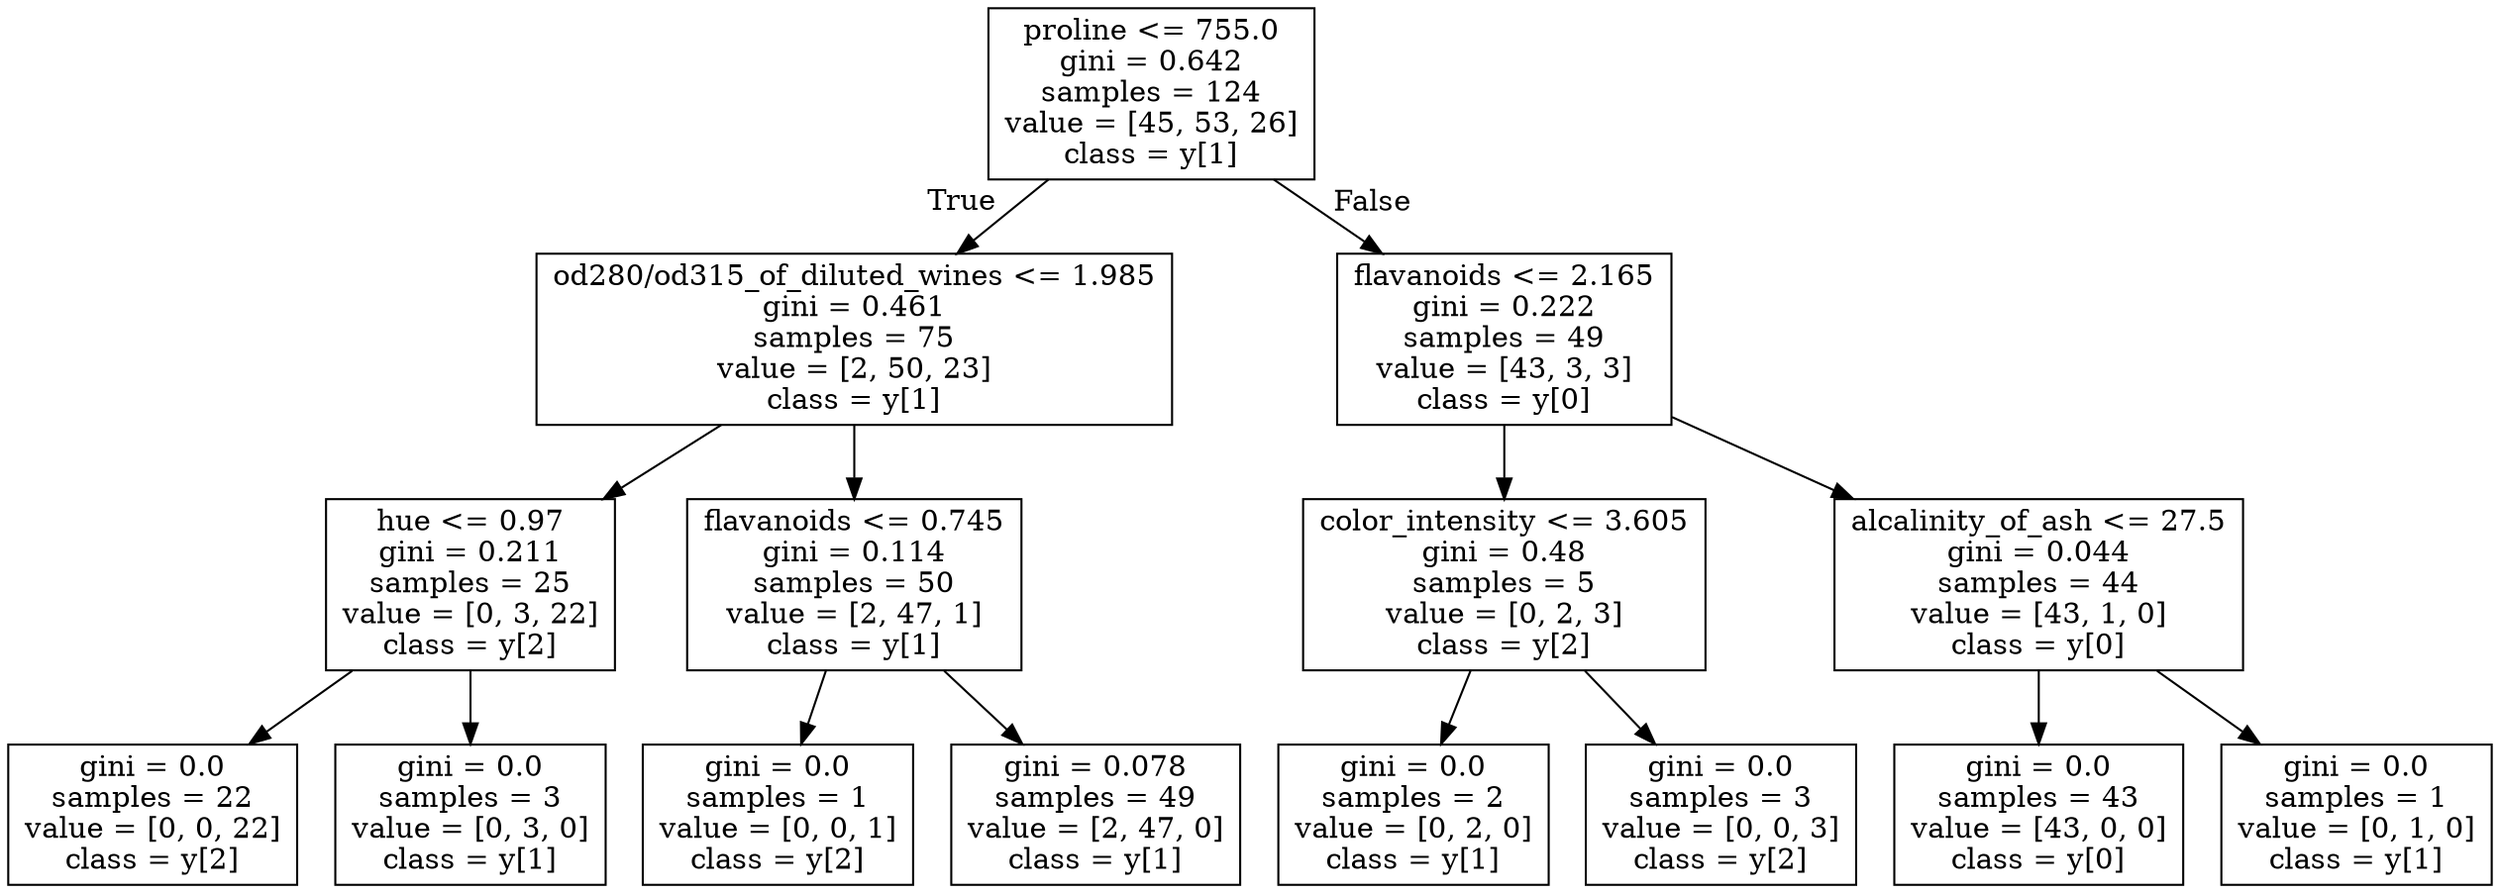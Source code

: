 digraph Tree {
node [shape=box] ;
0 [label="proline <= 755.0\ngini = 0.642\nsamples = 124\nvalue = [45, 53, 26]\nclass = y[1]"] ;
1 [label="od280/od315_of_diluted_wines <= 1.985\ngini = 0.461\nsamples = 75\nvalue = [2, 50, 23]\nclass = y[1]"] ;
0 -> 1 [labeldistance=2.5, labelangle=45, headlabel="True"] ;
2 [label="hue <= 0.97\ngini = 0.211\nsamples = 25\nvalue = [0, 3, 22]\nclass = y[2]"] ;
1 -> 2 ;
3 [label="gini = 0.0\nsamples = 22\nvalue = [0, 0, 22]\nclass = y[2]"] ;
2 -> 3 ;
4 [label="gini = 0.0\nsamples = 3\nvalue = [0, 3, 0]\nclass = y[1]"] ;
2 -> 4 ;
5 [label="flavanoids <= 0.745\ngini = 0.114\nsamples = 50\nvalue = [2, 47, 1]\nclass = y[1]"] ;
1 -> 5 ;
6 [label="gini = 0.0\nsamples = 1\nvalue = [0, 0, 1]\nclass = y[2]"] ;
5 -> 6 ;
7 [label="gini = 0.078\nsamples = 49\nvalue = [2, 47, 0]\nclass = y[1]"] ;
5 -> 7 ;
8 [label="flavanoids <= 2.165\ngini = 0.222\nsamples = 49\nvalue = [43, 3, 3]\nclass = y[0]"] ;
0 -> 8 [labeldistance=2.5, labelangle=-45, headlabel="False"] ;
9 [label="color_intensity <= 3.605\ngini = 0.48\nsamples = 5\nvalue = [0, 2, 3]\nclass = y[2]"] ;
8 -> 9 ;
10 [label="gini = 0.0\nsamples = 2\nvalue = [0, 2, 0]\nclass = y[1]"] ;
9 -> 10 ;
11 [label="gini = 0.0\nsamples = 3\nvalue = [0, 0, 3]\nclass = y[2]"] ;
9 -> 11 ;
12 [label="alcalinity_of_ash <= 27.5\ngini = 0.044\nsamples = 44\nvalue = [43, 1, 0]\nclass = y[0]"] ;
8 -> 12 ;
13 [label="gini = 0.0\nsamples = 43\nvalue = [43, 0, 0]\nclass = y[0]"] ;
12 -> 13 ;
14 [label="gini = 0.0\nsamples = 1\nvalue = [0, 1, 0]\nclass = y[1]"] ;
12 -> 14 ;
}